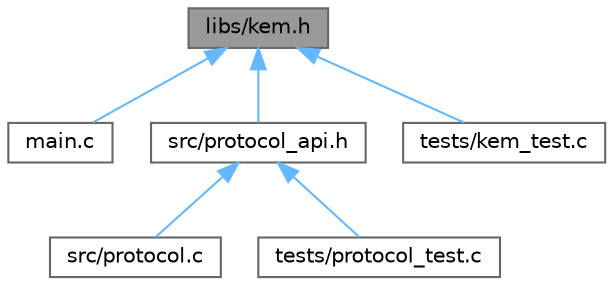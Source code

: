 digraph "libs/kem.h"
{
 // LATEX_PDF_SIZE
  bgcolor="transparent";
  edge [fontname=Helvetica,fontsize=10,labelfontname=Helvetica,labelfontsize=10];
  node [fontname=Helvetica,fontsize=10,shape=box,height=0.2,width=0.4];
  Node1 [id="Node000001",label="libs/kem.h",height=0.2,width=0.4,color="gray40", fillcolor="grey60", style="filled", fontcolor="black",tooltip="Declarations of functions for the Key Encapsulation Mechanism (KEM)."];
  Node1 -> Node2 [id="edge1_Node000001_Node000002",dir="back",color="steelblue1",style="solid",tooltip=" "];
  Node2 [id="Node000002",label="main.c",height=0.2,width=0.4,color="grey40", fillcolor="white", style="filled",URL="$main_8c.html",tooltip=" "];
  Node1 -> Node3 [id="edge2_Node000001_Node000003",dir="back",color="steelblue1",style="solid",tooltip=" "];
  Node3 [id="Node000003",label="src/protocol_api.h",height=0.2,width=0.4,color="grey40", fillcolor="white", style="filled",URL="$protocol__api_8h.html",tooltip="Header file containing functions and constants for SAP protocol operations (MLWE PQ SAP)."];
  Node3 -> Node4 [id="edge3_Node000003_Node000004",dir="back",color="steelblue1",style="solid",tooltip=" "];
  Node4 [id="Node000004",label="src/protocol.c",height=0.2,width=0.4,color="grey40", fillcolor="white", style="filled",URL="$protocol_8c.html",tooltip=" "];
  Node3 -> Node5 [id="edge4_Node000003_Node000005",dir="back",color="steelblue1",style="solid",tooltip=" "];
  Node5 [id="Node000005",label="tests/protocol_test.c",height=0.2,width=0.4,color="grey40", fillcolor="white", style="filled",URL="$protocol__test_8c.html",tooltip=" "];
  Node1 -> Node6 [id="edge5_Node000001_Node000006",dir="back",color="steelblue1",style="solid",tooltip=" "];
  Node6 [id="Node000006",label="tests/kem_test.c",height=0.2,width=0.4,color="grey40", fillcolor="white", style="filled",URL="$kem__test_8c.html",tooltip=" "];
}

